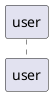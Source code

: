{
  "sha1": "b3lpee1vqfykuz5bxili0102iefc5xd",
  "insertion": {
    "when": "2024-05-30T20:48:22.006Z",
    "user": "plantuml@gmail.com"
  }
}
@startuml
participant user
participant user
@enduml

